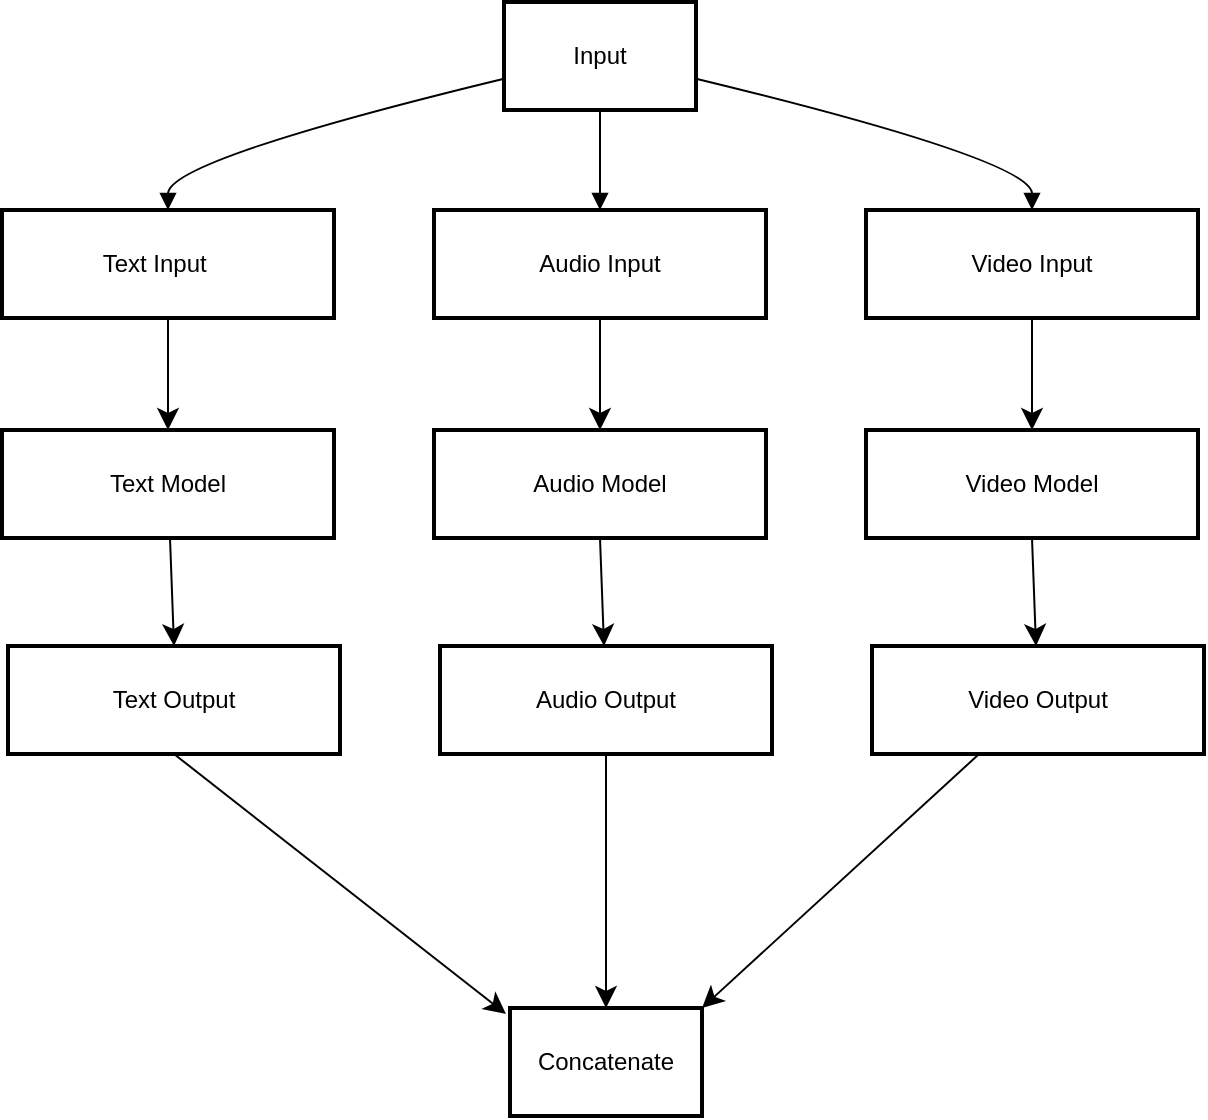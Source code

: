 <mxfile version="26.1.1">
  <diagram name="Page-1" id="TfRPQpRtH9Me-foSn-VB">
    <mxGraphModel dx="879" dy="763" grid="0" gridSize="10" guides="1" tooltips="1" connect="1" arrows="1" fold="1" page="0" pageScale="1" pageWidth="850" pageHeight="1100" math="0" shadow="0">
      <root>
        <mxCell id="0" />
        <mxCell id="1" parent="0" />
        <mxCell id="2" value="Input" style="whiteSpace=wrap;strokeWidth=2;" parent="1" vertex="1">
          <mxGeometry x="259" y="8" width="96" height="54" as="geometry" />
        </mxCell>
        <mxCell id="JccttGPiBqbziTI2sjSH-25" style="edgeStyle=none;curved=1;rounded=0;orthogonalLoop=1;jettySize=auto;html=1;exitX=0.5;exitY=1;exitDx=0;exitDy=0;fontSize=12;startSize=8;endSize=8;" edge="1" parent="1" source="3" target="JccttGPiBqbziTI2sjSH-17">
          <mxGeometry relative="1" as="geometry" />
        </mxCell>
        <mxCell id="3" value="Text Input    " style="whiteSpace=wrap;strokeWidth=2;" parent="1" vertex="1">
          <mxGeometry x="8" y="112" width="166" height="54" as="geometry" />
        </mxCell>
        <mxCell id="JccttGPiBqbziTI2sjSH-26" style="edgeStyle=none;curved=1;rounded=0;orthogonalLoop=1;jettySize=auto;html=1;exitX=0.5;exitY=1;exitDx=0;exitDy=0;fontSize=12;startSize=8;endSize=8;" edge="1" parent="1" source="4" target="JccttGPiBqbziTI2sjSH-18">
          <mxGeometry relative="1" as="geometry" />
        </mxCell>
        <mxCell id="4" value="Audio Input" style="whiteSpace=wrap;strokeWidth=2;" parent="1" vertex="1">
          <mxGeometry x="224" y="112" width="166" height="54" as="geometry" />
        </mxCell>
        <mxCell id="JccttGPiBqbziTI2sjSH-27" style="edgeStyle=none;curved=1;rounded=0;orthogonalLoop=1;jettySize=auto;html=1;exitX=0.5;exitY=1;exitDx=0;exitDy=0;entryX=0.5;entryY=0;entryDx=0;entryDy=0;fontSize=12;startSize=8;endSize=8;" edge="1" parent="1" source="5" target="JccttGPiBqbziTI2sjSH-19">
          <mxGeometry relative="1" as="geometry" />
        </mxCell>
        <mxCell id="5" value="Video Input" style="whiteSpace=wrap;strokeWidth=2;" parent="1" vertex="1">
          <mxGeometry x="440" y="112" width="166" height="54" as="geometry" />
        </mxCell>
        <mxCell id="6" value="" style="curved=1;startArrow=none;endArrow=block;exitX=0;exitY=0.71;entryX=0.5;entryY=0;" parent="1" source="2" target="3" edge="1">
          <mxGeometry relative="1" as="geometry">
            <Array as="points">
              <mxPoint x="91" y="87" />
            </Array>
          </mxGeometry>
        </mxCell>
        <mxCell id="7" value="" style="curved=1;startArrow=none;endArrow=block;exitX=0.5;exitY=1;entryX=0.5;entryY=0;" parent="1" source="2" target="4" edge="1">
          <mxGeometry relative="1" as="geometry">
            <Array as="points" />
          </mxGeometry>
        </mxCell>
        <mxCell id="8" value="" style="curved=1;startArrow=none;endArrow=block;exitX=1;exitY=0.71;entryX=0.5;entryY=0;" parent="1" source="2" target="5" edge="1">
          <mxGeometry relative="1" as="geometry">
            <Array as="points">
              <mxPoint x="523" y="87" />
            </Array>
          </mxGeometry>
        </mxCell>
        <mxCell id="JccttGPiBqbziTI2sjSH-29" style="edgeStyle=none;curved=1;rounded=0;orthogonalLoop=1;jettySize=auto;html=1;entryX=0.5;entryY=0;entryDx=0;entryDy=0;fontSize=12;startSize=8;endSize=8;" edge="1" parent="1" source="JccttGPiBqbziTI2sjSH-17" target="JccttGPiBqbziTI2sjSH-20">
          <mxGeometry relative="1" as="geometry" />
        </mxCell>
        <mxCell id="JccttGPiBqbziTI2sjSH-17" value="Text Model" style="whiteSpace=wrap;strokeWidth=2;" vertex="1" parent="1">
          <mxGeometry x="8" y="222" width="166" height="54" as="geometry" />
        </mxCell>
        <mxCell id="JccttGPiBqbziTI2sjSH-28" style="edgeStyle=none;curved=1;rounded=0;orthogonalLoop=1;jettySize=auto;html=1;exitX=0.5;exitY=1;exitDx=0;exitDy=0;fontSize=12;startSize=8;endSize=8;" edge="1" parent="1" source="JccttGPiBqbziTI2sjSH-18" target="JccttGPiBqbziTI2sjSH-21">
          <mxGeometry relative="1" as="geometry" />
        </mxCell>
        <mxCell id="JccttGPiBqbziTI2sjSH-18" value="Audio Model" style="whiteSpace=wrap;strokeWidth=2;" vertex="1" parent="1">
          <mxGeometry x="224" y="222" width="166" height="54" as="geometry" />
        </mxCell>
        <mxCell id="JccttGPiBqbziTI2sjSH-30" style="edgeStyle=none;curved=1;rounded=0;orthogonalLoop=1;jettySize=auto;html=1;exitX=0.5;exitY=1;exitDx=0;exitDy=0;fontSize=12;startSize=8;endSize=8;" edge="1" parent="1" source="JccttGPiBqbziTI2sjSH-19" target="JccttGPiBqbziTI2sjSH-22">
          <mxGeometry relative="1" as="geometry" />
        </mxCell>
        <mxCell id="JccttGPiBqbziTI2sjSH-19" value="Video Model" style="whiteSpace=wrap;strokeWidth=2;" vertex="1" parent="1">
          <mxGeometry x="440" y="222" width="166" height="54" as="geometry" />
        </mxCell>
        <mxCell id="JccttGPiBqbziTI2sjSH-31" style="edgeStyle=none;curved=1;rounded=0;orthogonalLoop=1;jettySize=auto;html=1;exitX=0.5;exitY=1;exitDx=0;exitDy=0;fontSize=12;startSize=8;endSize=8;" edge="1" parent="1" source="JccttGPiBqbziTI2sjSH-20">
          <mxGeometry relative="1" as="geometry">
            <mxPoint x="260" y="514" as="targetPoint" />
          </mxGeometry>
        </mxCell>
        <mxCell id="JccttGPiBqbziTI2sjSH-20" value="Text Output" style="whiteSpace=wrap;strokeWidth=2;" vertex="1" parent="1">
          <mxGeometry x="11" y="330" width="166" height="54" as="geometry" />
        </mxCell>
        <mxCell id="JccttGPiBqbziTI2sjSH-32" style="edgeStyle=none;curved=1;rounded=0;orthogonalLoop=1;jettySize=auto;html=1;entryX=0.5;entryY=0;entryDx=0;entryDy=0;fontSize=12;startSize=8;endSize=8;" edge="1" parent="1" source="JccttGPiBqbziTI2sjSH-21" target="JccttGPiBqbziTI2sjSH-23">
          <mxGeometry relative="1" as="geometry" />
        </mxCell>
        <mxCell id="JccttGPiBqbziTI2sjSH-21" value="Audio Output" style="whiteSpace=wrap;strokeWidth=2;" vertex="1" parent="1">
          <mxGeometry x="227" y="330" width="166" height="54" as="geometry" />
        </mxCell>
        <mxCell id="JccttGPiBqbziTI2sjSH-33" style="edgeStyle=none;curved=1;rounded=0;orthogonalLoop=1;jettySize=auto;html=1;entryX=1;entryY=0;entryDx=0;entryDy=0;fontSize=12;startSize=8;endSize=8;" edge="1" parent="1" source="JccttGPiBqbziTI2sjSH-22" target="JccttGPiBqbziTI2sjSH-23">
          <mxGeometry relative="1" as="geometry" />
        </mxCell>
        <mxCell id="JccttGPiBqbziTI2sjSH-22" value="Video Output" style="whiteSpace=wrap;strokeWidth=2;" vertex="1" parent="1">
          <mxGeometry x="443" y="330" width="166" height="54" as="geometry" />
        </mxCell>
        <mxCell id="JccttGPiBqbziTI2sjSH-23" value="Concatenate" style="whiteSpace=wrap;strokeWidth=2;" vertex="1" parent="1">
          <mxGeometry x="262" y="511" width="96" height="54" as="geometry" />
        </mxCell>
      </root>
    </mxGraphModel>
  </diagram>
</mxfile>
